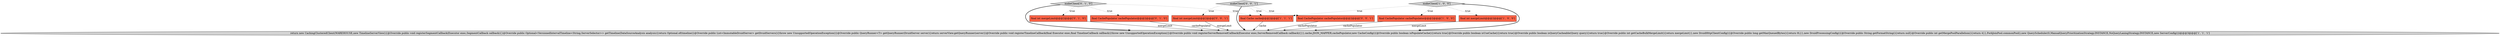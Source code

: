 digraph {
5 [style = filled, label = "final int mergeLimit@@@2@@@['0', '1', '0']", fillcolor = tomato, shape = box image = "AAA0AAABBB2BBB"];
6 [style = filled, label = "makeClient['0', '1', '0']", fillcolor = lightgray, shape = diamond image = "AAA0AAABBB2BBB"];
10 [style = filled, label = "final int mergeLimit@@@2@@@['0', '0', '1']", fillcolor = tomato, shape = box image = "AAA0AAABBB3BBB"];
7 [style = filled, label = "final CachePopulator cachePopulator@@@2@@@['0', '1', '0']", fillcolor = tomato, shape = box image = "AAA0AAABBB2BBB"];
9 [style = filled, label = "final CachePopulator cachePopulator@@@2@@@['0', '0', '1']", fillcolor = tomato, shape = box image = "AAA0AAABBB3BBB"];
2 [style = filled, label = "final CachePopulator cachePopulator@@@2@@@['1', '0', '0']", fillcolor = tomato, shape = box image = "AAA0AAABBB1BBB"];
0 [style = filled, label = "final int mergeLimit@@@2@@@['1', '0', '0']", fillcolor = tomato, shape = box image = "AAA0AAABBB1BBB"];
1 [style = filled, label = "makeClient['1', '0', '0']", fillcolor = lightgray, shape = diamond image = "AAA0AAABBB1BBB"];
8 [style = filled, label = "makeClient['0', '0', '1']", fillcolor = lightgray, shape = diamond image = "AAA0AAABBB3BBB"];
4 [style = filled, label = "final Cache cache@@@2@@@['1', '1', '1']", fillcolor = tomato, shape = box image = "AAA0AAABBB1BBB"];
3 [style = filled, label = "return new CachingClusteredClient(WAREHOUSE,new TimelineServerView(){@Override public void registerSegmentCallback(Executor exec,SegmentCallback callback){}@Override public Optional<VersionedIntervalTimeline<String,ServerSelector>> getTimeline(DataSourceAnalysis analysis){return Optional.of(timeline)}@Override public List<ImmutableDruidServer> getDruidServers(){throw new UnsupportedOperationException()}@Override public QueryRunner<T> getQueryRunner(DruidServer server){return serverView.getQueryRunner(server)}@Override public void registerTimelineCallback(final Executor exec,final TimelineCallback callback){throw new UnsupportedOperationException()}@Override public void registerServerRemovedCallback(Executor exec,ServerRemovedCallback callback){}},cache,JSON_MAPPER,cachePopulator,new CacheConfig(){@Override public boolean isPopulateCache(){return true}@Override public boolean isUseCache(){return true}@Override public boolean isQueryCacheable(Query query){return true}@Override public int getCacheBulkMergeLimit(){return mergeLimit}},new DruidHttpClientConfig(){@Override public long getMaxQueuedBytes(){return 0L}},new DruidProcessingConfig(){@Override public String getFormatString(){return null}@Override public int getMergePoolParallelism(){return 4}},ForkJoinPool.commonPool(),new QueryScheduler(0,ManualQueryPrioritizationStrategy.INSTANCE,NoQueryLaningStrategy.INSTANCE,new ServerConfig()))@@@3@@@['1', '1', '1']", fillcolor = lightgray, shape = ellipse image = "AAA0AAABBB1BBB"];
8->10 [style = dotted, label="true"];
1->2 [style = dotted, label="true"];
6->5 [style = dotted, label="true"];
9->3 [style = solid, label="cachePopulator"];
6->4 [style = dotted, label="true"];
1->3 [style = bold, label=""];
10->3 [style = solid, label="mergeLimit"];
5->3 [style = solid, label="mergeLimit"];
6->7 [style = dotted, label="true"];
0->3 [style = solid, label="mergeLimit"];
7->3 [style = solid, label="cachePopulator"];
4->3 [style = solid, label="cache"];
1->4 [style = dotted, label="true"];
8->4 [style = dotted, label="true"];
1->0 [style = dotted, label="true"];
6->3 [style = bold, label=""];
2->3 [style = solid, label="cachePopulator"];
8->3 [style = bold, label=""];
8->9 [style = dotted, label="true"];
}
